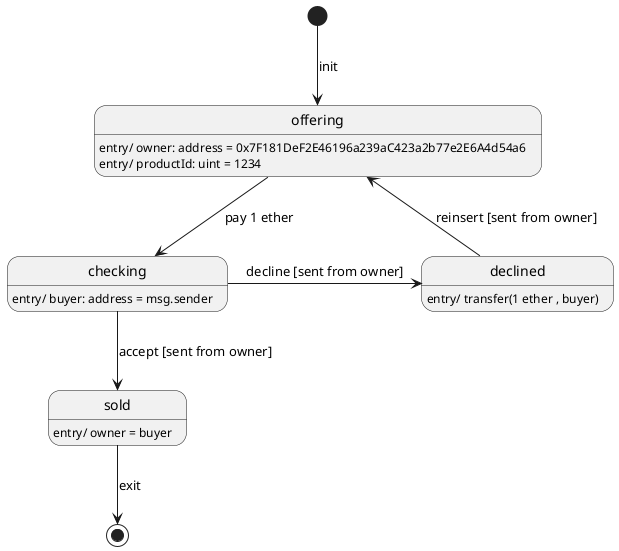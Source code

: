 @startuml PurchaseContract
skinparam Monochrome true
skinparam Shadowing false

[*] --> offering: init
offering: entry/ owner: address = 0x7F181DeF2E46196a239aC423a2b77e2E6A4d54a6
offering: entry/ productId: uint = 1234
offering --> checking: pay 1 ether
checking: entry/ buyer: address = msg.sender
checking -> declined: decline [sent from owner]
declined -u-> offering: reinsert [sent from owner]
declined: entry/ transfer(1 ether , buyer)
checking --> sold: accept [sent from owner]
sold: entry/ owner = buyer
sold --> [*]: exit
@enduml

